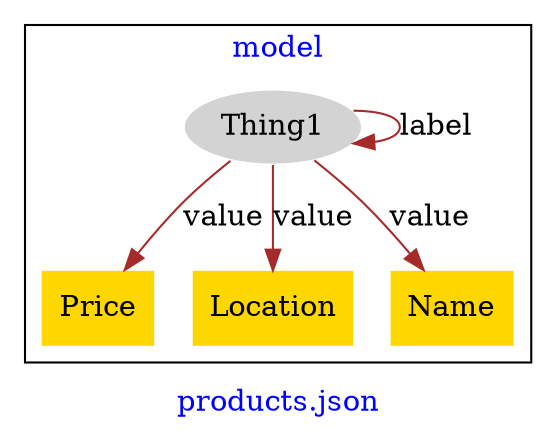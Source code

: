 digraph n0 {
fontcolor="blue"
remincross="true"
label="products.json"
subgraph cluster {
label="model"
n2[style="filled",color="white",fillcolor="lightgray",label="Thing1"];
n3[shape="plaintext",style="filled",fillcolor="gold",label="Price"];
n4[shape="plaintext",style="filled",fillcolor="gold",label="Location"];
n5[shape="plaintext",style="filled",fillcolor="gold",label="Name"];
}
n2 -> n3[color="brown",fontcolor="black",label="value"]
n2 -> n4[color="brown",fontcolor="black",label="value"]
n2 -> n5[color="brown",fontcolor="black",label="value"]
n2 -> n2[color="brown",fontcolor="black",label="label"]
}
